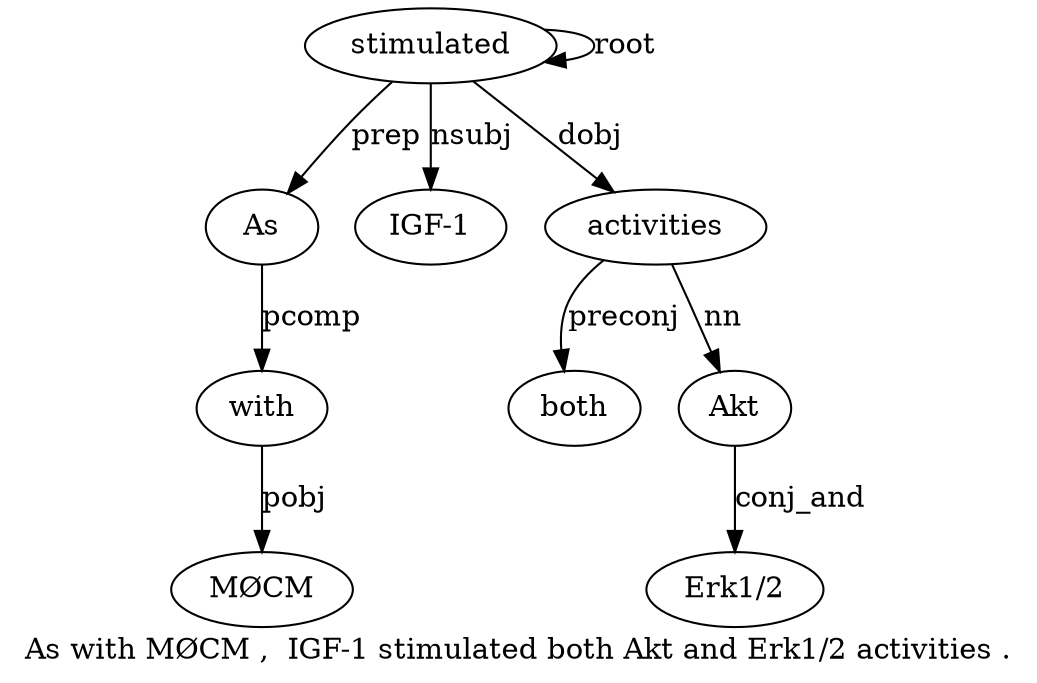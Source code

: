 digraph "As with MØCM ,  IGF-1 stimulated both Akt and Erk1/2 activities ." {
label="As with MØCM ,  IGF-1 stimulated both Akt and Erk1/2 activities .";
stimulated6 [style=filled, fillcolor=white, label=stimulated];
As1 [style=filled, fillcolor=white, label=As];
stimulated6 -> As1  [label=prep];
with2 [style=filled, fillcolor=white, label=with];
As1 -> with2  [label=pcomp];
"MØCM3" [style=filled, fillcolor=white, label="MØCM"];
with2 -> "MØCM3"  [label=pobj];
"IGF-15" [style=filled, fillcolor=white, label="IGF-1"];
stimulated6 -> "IGF-15"  [label=nsubj];
stimulated6 -> stimulated6  [label=root];
activities11 [style=filled, fillcolor=white, label=activities];
both7 [style=filled, fillcolor=white, label=both];
activities11 -> both7  [label=preconj];
Akt8 [style=filled, fillcolor=white, label=Akt];
activities11 -> Akt8  [label=nn];
"Erk1/210" [style=filled, fillcolor=white, label="Erk1/2"];
Akt8 -> "Erk1/210"  [label=conj_and];
stimulated6 -> activities11  [label=dobj];
}
